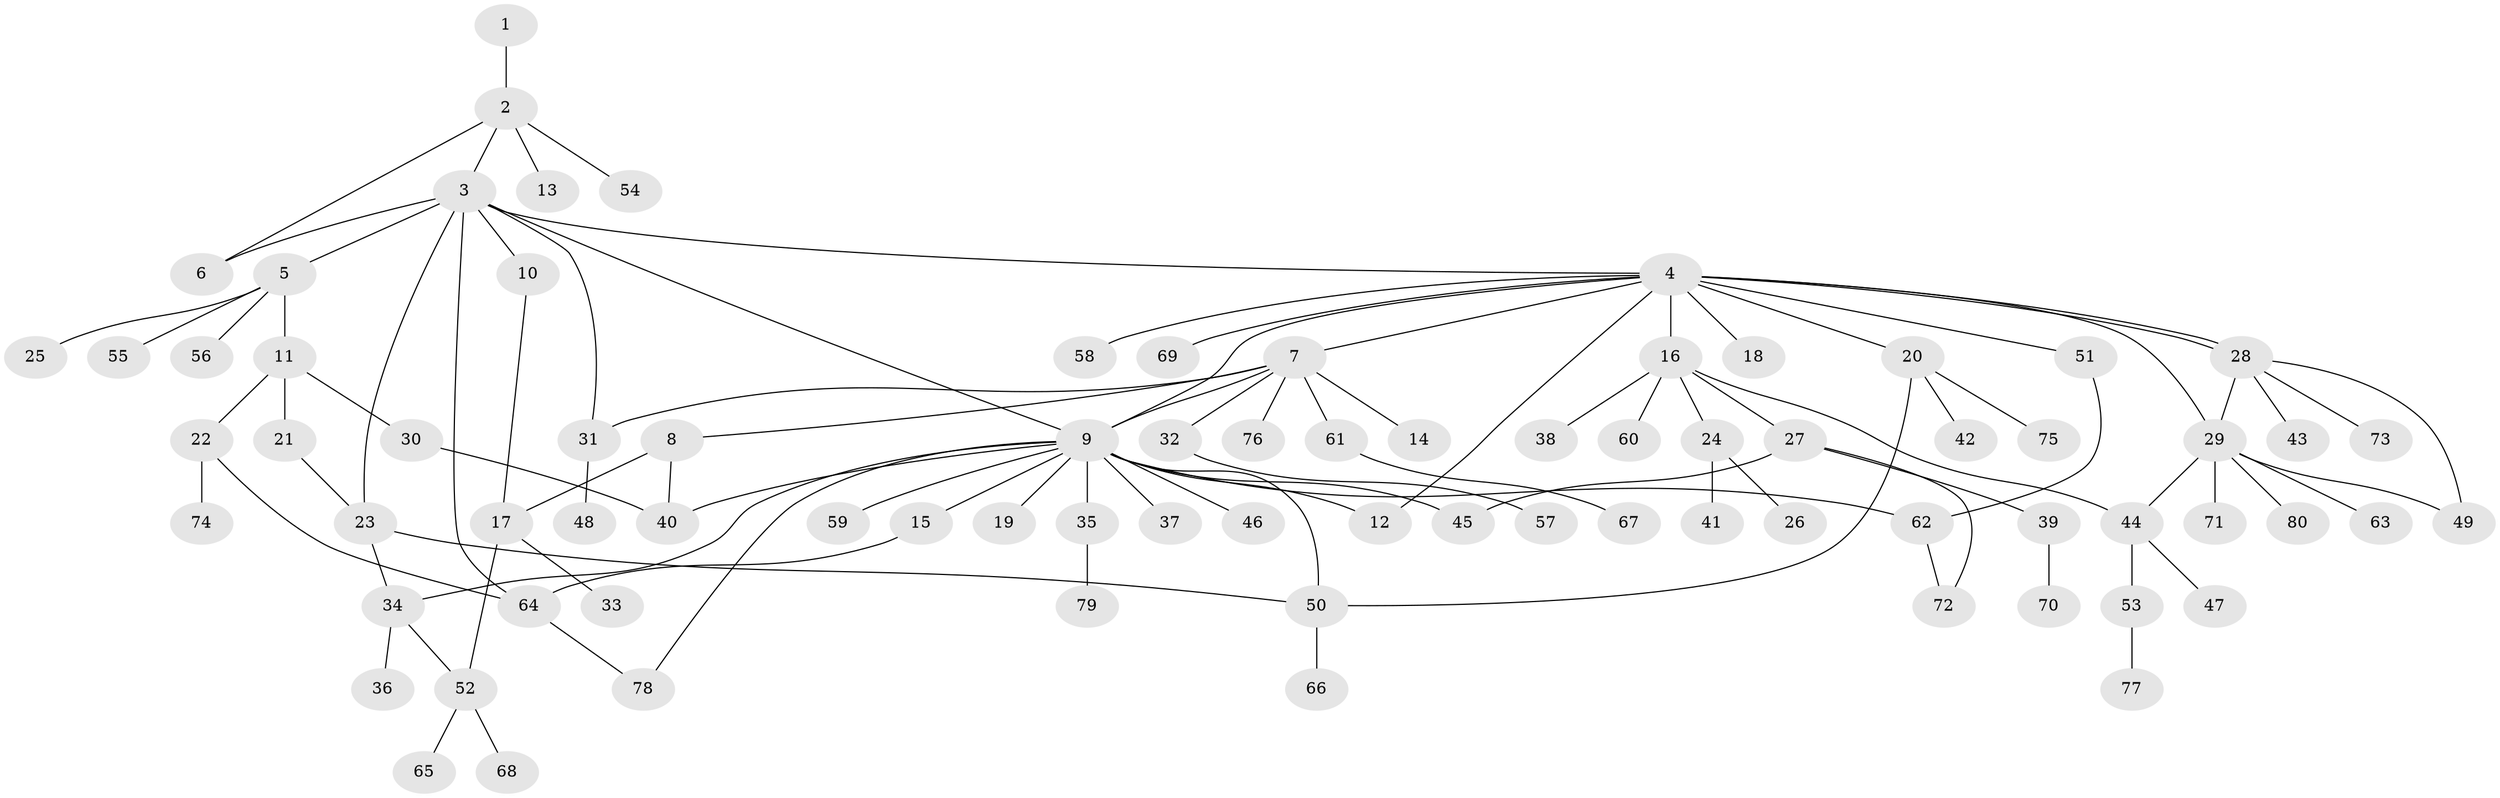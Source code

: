 // coarse degree distribution, {1: 0.875, 7: 0.041666666666666664, 14: 0.041666666666666664, 4: 0.041666666666666664}
// Generated by graph-tools (version 1.1) at 2025/50/03/04/25 21:50:20]
// undirected, 80 vertices, 102 edges
graph export_dot {
graph [start="1"]
  node [color=gray90,style=filled];
  1;
  2;
  3;
  4;
  5;
  6;
  7;
  8;
  9;
  10;
  11;
  12;
  13;
  14;
  15;
  16;
  17;
  18;
  19;
  20;
  21;
  22;
  23;
  24;
  25;
  26;
  27;
  28;
  29;
  30;
  31;
  32;
  33;
  34;
  35;
  36;
  37;
  38;
  39;
  40;
  41;
  42;
  43;
  44;
  45;
  46;
  47;
  48;
  49;
  50;
  51;
  52;
  53;
  54;
  55;
  56;
  57;
  58;
  59;
  60;
  61;
  62;
  63;
  64;
  65;
  66;
  67;
  68;
  69;
  70;
  71;
  72;
  73;
  74;
  75;
  76;
  77;
  78;
  79;
  80;
  1 -- 2;
  2 -- 3;
  2 -- 6;
  2 -- 13;
  2 -- 54;
  3 -- 4;
  3 -- 5;
  3 -- 6;
  3 -- 9;
  3 -- 10;
  3 -- 23;
  3 -- 31;
  3 -- 64;
  4 -- 7;
  4 -- 9;
  4 -- 12;
  4 -- 16;
  4 -- 18;
  4 -- 20;
  4 -- 28;
  4 -- 28;
  4 -- 29;
  4 -- 51;
  4 -- 58;
  4 -- 69;
  5 -- 11;
  5 -- 25;
  5 -- 55;
  5 -- 56;
  7 -- 8;
  7 -- 9;
  7 -- 14;
  7 -- 31;
  7 -- 32;
  7 -- 61;
  7 -- 76;
  8 -- 17;
  8 -- 40;
  9 -- 12;
  9 -- 15;
  9 -- 19;
  9 -- 34;
  9 -- 35;
  9 -- 37;
  9 -- 40;
  9 -- 45;
  9 -- 46;
  9 -- 50;
  9 -- 59;
  9 -- 62;
  9 -- 78;
  10 -- 17;
  11 -- 21;
  11 -- 22;
  11 -- 30;
  15 -- 64;
  16 -- 24;
  16 -- 27;
  16 -- 38;
  16 -- 44;
  16 -- 60;
  17 -- 33;
  17 -- 52;
  20 -- 42;
  20 -- 50;
  20 -- 75;
  21 -- 23;
  22 -- 64;
  22 -- 74;
  23 -- 34;
  23 -- 50;
  24 -- 26;
  24 -- 41;
  27 -- 39;
  27 -- 45;
  27 -- 72;
  28 -- 29;
  28 -- 43;
  28 -- 49;
  28 -- 73;
  29 -- 44;
  29 -- 49;
  29 -- 63;
  29 -- 71;
  29 -- 80;
  30 -- 40;
  31 -- 48;
  32 -- 57;
  34 -- 36;
  34 -- 52;
  35 -- 79;
  39 -- 70;
  44 -- 47;
  44 -- 53;
  50 -- 66;
  51 -- 62;
  52 -- 65;
  52 -- 68;
  53 -- 77;
  61 -- 67;
  62 -- 72;
  64 -- 78;
}

